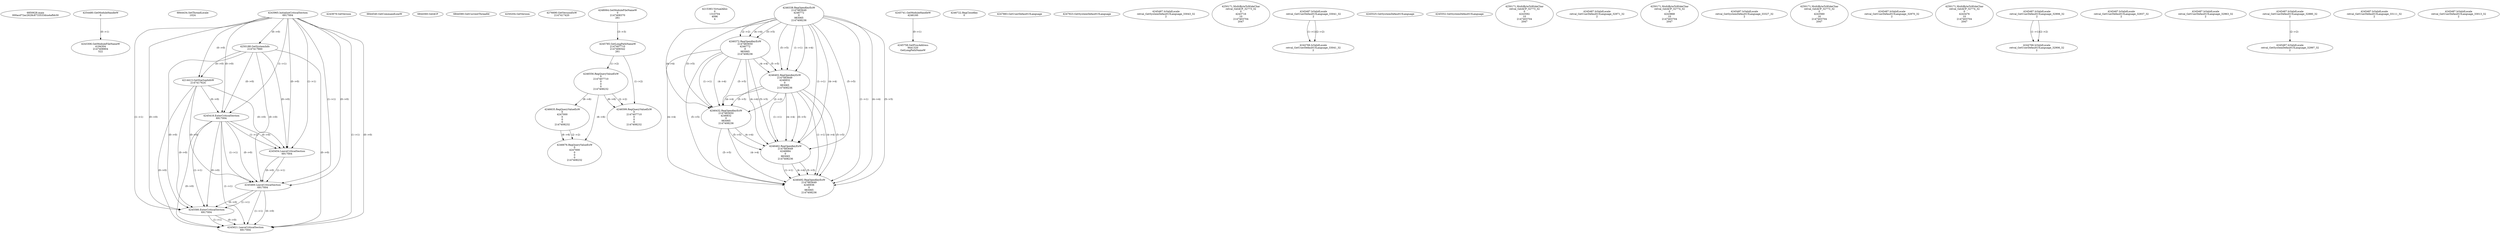 // Global SCDG with merge call
digraph {
	0 [label="6850628.main
000acd72ac2628c8733533dca4afbb30"]
	1 [label="4254480.GetModuleHandleW
0"]
	2 [label="6844434.SetThreadLocale
1024"]
	3 [label="4243965.InitializeCriticalSection
6917004"]
	4 [label="4243979.GetVersion
"]
	5 [label="4250188.GetSystemInfo
2147417660"]
	3 -> 5 [label="(0-->0)"]
	6 [label="6844540.GetCommandLineW
"]
	7 [label="4214413.GetStartupInfoW
2147417624"]
	3 -> 7 [label="(0-->0)"]
	5 -> 7 [label="(0-->0)"]
	8 [label="6844560.GetACP
"]
	9 [label="6844580.GetCurrentThreadId
"]
	10 [label="4250204.GetVersion
"]
	11 [label="4276690.GetVersionExW
2147417420"]
	12 [label="4243306.GetModuleFileNameW
4194304
2147408904
522"]
	1 -> 12 [label="(0-->1)"]
	13 [label="4248064.GetModuleFileNameW
0
2147408370
261"]
	14 [label="4215383.VirtualAlloc
0
1310704
4096
4"]
	15 [label="4246338.RegOpenKeyExW
2147483649
4246772
0
983065
2147408236"]
	16 [label="4245741.GetModuleHandleW
4246160"]
	17 [label="4245758.GetProcAddress
9441320
GetLongPathNameW"]
	16 -> 17 [label="(0-->1)"]
	18 [label="4245785.GetLongPathNameW
2147407710
2147406542
261"]
	13 -> 18 [label="(3-->3)"]
	19 [label="4246556.RegQueryValueExW
0
2147407710
0
0
0
2147408232"]
	18 -> 19 [label="(1-->2)"]
	20 [label="4246599.RegQueryValueExW
0
2147407710
0
0
0
2147408232"]
	18 -> 20 [label="(1-->2)"]
	19 -> 20 [label="(2-->2)"]
	19 -> 20 [label="(6-->6)"]
	21 [label="4246722.RegCloseKey
0"]
	22 [label="4247883.GetUserDefaultUILanguage
"]
	23 [label="4245418.EnterCriticalSection
6917004"]
	3 -> 23 [label="(1-->1)"]
	3 -> 23 [label="(0-->0)"]
	5 -> 23 [label="(0-->0)"]
	7 -> 23 [label="(0-->0)"]
	24 [label="4245454.LeaveCriticalSection
6917004"]
	3 -> 24 [label="(1-->1)"]
	23 -> 24 [label="(1-->1)"]
	3 -> 24 [label="(0-->0)"]
	5 -> 24 [label="(0-->0)"]
	7 -> 24 [label="(0-->0)"]
	23 -> 24 [label="(0-->0)"]
	25 [label="4247923.GetSystemDefaultUILanguage
"]
	26 [label="4245469.LeaveCriticalSection
6917004"]
	3 -> 26 [label="(1-->1)"]
	23 -> 26 [label="(1-->1)"]
	24 -> 26 [label="(1-->1)"]
	3 -> 26 [label="(0-->0)"]
	5 -> 26 [label="(0-->0)"]
	7 -> 26 [label="(0-->0)"]
	23 -> 26 [label="(0-->0)"]
	24 -> 26 [label="(0-->0)"]
	27 [label="4245487.IsValidLocale
retval_GetSystemDefaultUILanguage_33043_32
2"]
	28 [label="4250171.MultiByteToWideChar
retval_GetACP_32773_32
0
4243716
10
2147403704
2047"]
	29 [label="4246372.RegOpenKeyExW
2147483650
4246772
0
983065
2147408236"]
	15 -> 29 [label="(2-->2)"]
	15 -> 29 [label="(4-->4)"]
	15 -> 29 [label="(5-->5)"]
	30 [label="4246402.RegOpenKeyExW
2147483649
4246832
0
983065
2147408236"]
	15 -> 30 [label="(1-->1)"]
	15 -> 30 [label="(4-->4)"]
	29 -> 30 [label="(4-->4)"]
	15 -> 30 [label="(5-->5)"]
	29 -> 30 [label="(5-->5)"]
	31 [label="4246432.RegOpenKeyExW
2147483650
4246832
0
983065
2147408236"]
	29 -> 31 [label="(1-->1)"]
	30 -> 31 [label="(2-->2)"]
	15 -> 31 [label="(4-->4)"]
	29 -> 31 [label="(4-->4)"]
	30 -> 31 [label="(4-->4)"]
	15 -> 31 [label="(5-->5)"]
	29 -> 31 [label="(5-->5)"]
	30 -> 31 [label="(5-->5)"]
	32 [label="4245487.IsValidLocale
retval_GetUserDefaultUILanguage_33041_32
2"]
	33 [label="4244766.IsValidLocale
retval_GetUserDefaultUILanguage_33041_32
2"]
	32 -> 33 [label="(1-->1)"]
	32 -> 33 [label="(2-->2)"]
	34 [label="4245525.GetSystemDefaultUILanguage
"]
	35 [label="4245552.GetSystemDefaultUILanguage
"]
	36 [label="4250171.MultiByteToWideChar
retval_GetACP_32773_32
0
4243592
10
2147403704
2047"]
	37 [label="4246635.RegQueryValueExW
0
4247000
0
0
0
2147408232"]
	19 -> 37 [label="(6-->6)"]
	38 [label="4246676.RegQueryValueExW
0
4247000
0
0
0
2147408232"]
	37 -> 38 [label="(2-->2)"]
	19 -> 38 [label="(6-->6)"]
	37 -> 38 [label="(6-->6)"]
	39 [label="4245487.IsValidLocale
retval_GetUserDefaultUILanguage_32971_32
2"]
	40 [label="4250171.MultiByteToWideChar
retval_GetACP_32774_32
0
4243868
10
2147403704
2047"]
	41 [label="4245487.IsValidLocale
retval_GetSystemDefaultUILanguage_33327_32
2"]
	42 [label="4250171.MultiByteToWideChar
retval_GetACP_32773_32
0
4243560
16
2147403704
2047"]
	43 [label="4246462.RegOpenKeyExW
2147483649
4246884
0
983065
2147408236"]
	15 -> 43 [label="(1-->1)"]
	30 -> 43 [label="(1-->1)"]
	15 -> 43 [label="(4-->4)"]
	29 -> 43 [label="(4-->4)"]
	30 -> 43 [label="(4-->4)"]
	31 -> 43 [label="(4-->4)"]
	15 -> 43 [label="(5-->5)"]
	29 -> 43 [label="(5-->5)"]
	30 -> 43 [label="(5-->5)"]
	31 -> 43 [label="(5-->5)"]
	44 [label="4246492.RegOpenKeyExW
2147483649
4246936
0
983065
2147408236"]
	15 -> 44 [label="(1-->1)"]
	30 -> 44 [label="(1-->1)"]
	43 -> 44 [label="(1-->1)"]
	15 -> 44 [label="(4-->4)"]
	29 -> 44 [label="(4-->4)"]
	30 -> 44 [label="(4-->4)"]
	31 -> 44 [label="(4-->4)"]
	43 -> 44 [label="(4-->4)"]
	15 -> 44 [label="(5-->5)"]
	29 -> 44 [label="(5-->5)"]
	30 -> 44 [label="(5-->5)"]
	31 -> 44 [label="(5-->5)"]
	43 -> 44 [label="(5-->5)"]
	45 [label="4245487.IsValidLocale
retval_GetUserDefaultUILanguage_32970_32
2"]
	46 [label="4250171.MultiByteToWideChar
retval_GetACP_32774_32
0
4243476
10
2147403704
2047"]
	47 [label="4245487.IsValidLocale
retval_GetUserDefaultUILanguage_32906_32
2"]
	48 [label="4245487.IsValidLocale
retval_GetUserDefaultUILanguage_32937_32
2"]
	49 [label="4245487.IsValidLocale
retval_GetUserDefaultUILanguage_32963_32
2"]
	50 [label="4245487.IsValidLocale
retval_GetUserDefaultUILanguage_32880_32
2"]
	51 [label="4245487.IsValidLocale
retval_GetUserDefaultUILanguage_33111_32
2"]
	52 [label="4245487.IsValidLocale
retval_GetUserDefaultUILanguage_33013_32
2"]
	53 [label="4245580.EnterCriticalSection
6917004"]
	3 -> 53 [label="(1-->1)"]
	23 -> 53 [label="(1-->1)"]
	26 -> 53 [label="(1-->1)"]
	3 -> 53 [label="(0-->0)"]
	5 -> 53 [label="(0-->0)"]
	7 -> 53 [label="(0-->0)"]
	23 -> 53 [label="(0-->0)"]
	26 -> 53 [label="(0-->0)"]
	54 [label="4245621.LeaveCriticalSection
6917004"]
	3 -> 54 [label="(1-->1)"]
	23 -> 54 [label="(1-->1)"]
	26 -> 54 [label="(1-->1)"]
	53 -> 54 [label="(1-->1)"]
	3 -> 54 [label="(0-->0)"]
	5 -> 54 [label="(0-->0)"]
	7 -> 54 [label="(0-->0)"]
	23 -> 54 [label="(0-->0)"]
	26 -> 54 [label="(0-->0)"]
	53 -> 54 [label="(0-->0)"]
	55 [label="4245487.IsValidLocale
retval_GetSystemDefaultUILanguage_32997_32
2"]
	50 -> 55 [label="(2-->2)"]
	56 [label="4244766.IsValidLocale
retval_GetUserDefaultUILanguage_32906_32
2"]
	47 -> 56 [label="(1-->1)"]
	47 -> 56 [label="(2-->2)"]
}
